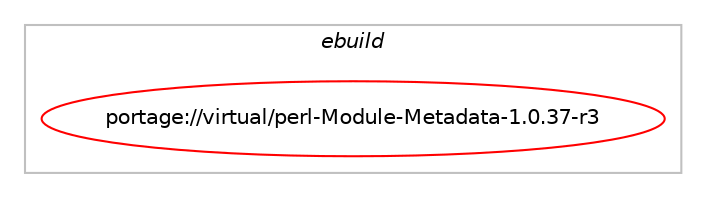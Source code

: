 digraph prolog {

# *************
# Graph options
# *************

newrank=true;
concentrate=true;
compound=true;
graph [rankdir=LR,fontname=Helvetica,fontsize=10,ranksep=1.5];#, ranksep=2.5, nodesep=0.2];
edge  [arrowhead=vee];
node  [fontname=Helvetica,fontsize=10];

# **********
# The ebuild
# **********

subgraph cluster_leftcol {
color=gray;
label=<<i>ebuild</i>>;
id [label="portage://virtual/perl-Module-Metadata-1.0.37-r3", color=red, width=4, href="../virtual/perl-Module-Metadata-1.0.37-r3.svg"];
}

# ****************
# The dependencies
# ****************

subgraph cluster_midcol {
color=gray;
label=<<i>dependencies</i>>;
subgraph cluster_compile {
fillcolor="#eeeeee";
style=filled;
label=<<i>compile</i>>;
}
subgraph cluster_compileandrun {
fillcolor="#eeeeee";
style=filled;
label=<<i>compile and run</i>>;
}
subgraph cluster_run {
fillcolor="#eeeeee";
style=filled;
label=<<i>run</i>>;
# *** BEGIN UNKNOWN DEPENDENCY TYPE (TODO) ***
# id -> equal(any_of_group([package_dependency(portage://virtual/perl-Module-Metadata-1.0.37-r3,run,no,dev-lang,perl,equal,[5.38*,,,5.38*],[],[]),package_dependency(portage://virtual/perl-Module-Metadata-1.0.37-r3,run,no,dev-lang,perl,equal,[5.36*,,,5.36*],[],[]),package_dependency(portage://virtual/perl-Module-Metadata-1.0.37-r3,run,no,dev-lang,perl,equal,[5.34*,,,5.34*],[],[]),package_dependency(portage://virtual/perl-Module-Metadata-1.0.37-r3,run,no,perl-core,Module-Metadata,tilde,[1.0.37,,,1.0.37],[],[])]))
# *** END UNKNOWN DEPENDENCY TYPE (TODO) ***

# *** BEGIN UNKNOWN DEPENDENCY TYPE (TODO) ***
# id -> equal(package_dependency(portage://virtual/perl-Module-Metadata-1.0.37-r3,run,no,dev-lang,perl,none,[,,],any_same_slot,[]))
# *** END UNKNOWN DEPENDENCY TYPE (TODO) ***

# *** BEGIN UNKNOWN DEPENDENCY TYPE (TODO) ***
# id -> equal(package_dependency(portage://virtual/perl-Module-Metadata-1.0.37-r3,run,weak,perl-core,Module-Metadata,greater,[1.0.37,,-r999,1.0.37-r999],[],[]))
# *** END UNKNOWN DEPENDENCY TYPE (TODO) ***

# *** BEGIN UNKNOWN DEPENDENCY TYPE (TODO) ***
# id -> equal(package_dependency(portage://virtual/perl-Module-Metadata-1.0.37-r3,run,weak,perl-core,Module-Metadata,smaller,[1.0.37,,,1.0.37],[],[]))
# *** END UNKNOWN DEPENDENCY TYPE (TODO) ***

}
}

# **************
# The candidates
# **************

subgraph cluster_choices {
rank=same;
color=gray;
label=<<i>candidates</i>>;

}

}
